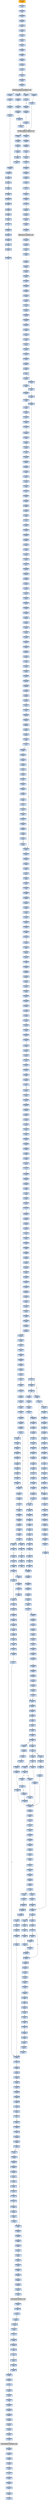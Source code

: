 strict digraph G {
	graph [bgcolor=transparent,
		name=G
	];
	node [color=lightsteelblue,
		fillcolor=lightsteelblue,
		shape=rectangle,
		style=filled
	];
	"0x0044d804"	[label="0x0044d804
addl"];
	"0x0044d806"	[label="0x0044d806
popl"];
	"0x0044d804" -> "0x0044d806"	[color="#000000"];
	"0x0044df1c"	[label="0x0044df1c
movl"];
	"0x0044df22"	[label="0x0044df22
leal"];
	"0x0044df1c" -> "0x0044df22"	[color="#000000"];
	"0x0044d2b1"	[label="0x0044d2b1
addl"];
	"0x0044d2b3"	[label="0x0044d2b3
addl"];
	"0x0044d2b1" -> "0x0044d2b3"	[color="#000000"];
	"0x0044dab9"	[label="0x0044dab9
leal"];
	"0x0044dabc"	[label="0x0044dabc
pushl"];
	"0x0044dab9" -> "0x0044dabc"	[color="#000000"];
	"0x0044da5a"	[label="0x0044da5a
movl"];
	"0x0044da5d"	[label="0x0044da5d
addl"];
	"0x0044da5a" -> "0x0044da5d"	[color="#000000"];
	"0x0044db98"	[label="0x0044db98
movb"];
	"0x0044db9c"	[label="0x0044db9c
incl"];
	"0x0044db98" -> "0x0044db9c"	[color="#000000"];
	"0x0044d9b0"	[label="0x0044d9b0
pushl"];
	"0x0044d9b1"	[label="0x0044d9b1
pushl"];
	"0x0044d9b0" -> "0x0044d9b1"	[color="#000000"];
	"0x0044df25"	[label="0x0044df25
movl"];
	"0x0044df2b"	[label="0x0044df2b
movl"];
	"0x0044df25" -> "0x0044df2b"	[color="#000000"];
	"0x0044da8b"	[label="0x0044da8b
xorl"];
	"0x0044da8d"	[label="0x0044da8d
leal"];
	"0x0044da8b" -> "0x0044da8d"	[color="#000000"];
	"0x0044d0eb"	[label="0x0044d0eb
addl"];
	"0x0044d0f1"	[label="0x0044d0f1
pushl"];
	"0x0044d0eb" -> "0x0044d0f1"	[color="#000000"];
	"0x0044de2e"	[label="0x0044de2e
leal"];
	"0x0044de31"	[label="0x0044de31
cmpl"];
	"0x0044de2e" -> "0x0044de31"	[color="#000000"];
	"0x0044ded1"	[label="0x0044ded1
jae"];
	"0x0044ded3"	[label="0x0044ded3
movl"];
	"0x0044ded1" -> "0x0044ded3"	[color="#000000",
		label=F];
	"0x0044dbaf"	[label="0x0044dbaf
call"];
	"0x0044d834"	[label="0x0044d834
subl"];
	"0x0044dbaf" -> "0x0044d834"	[color="#000000"];
	"0x0044da82"	[label="0x0044da82
popl"];
	"0x0044da83"	[label="0x0044da83
ret"];
	"0x0044da82" -> "0x0044da83"	[color="#000000"];
	"0x0044da6a"	[label="0x0044da6a
subl"];
	"0x0044da6c"	[label="0x0044da6c
subl"];
	"0x0044da6a" -> "0x0044da6c"	[color="#000000"];
	"0x0044dd34"	[label="0x0044dd34
movl"];
	"0x0044dd36"	[label="0x0044dd36
movb"];
	"0x0044dd34" -> "0x0044dd36"	[color="#000000"];
	"0x0044db72"	[label="0x0044db72
pushl"];
	"0x0044db74"	[label="0x0044db74
movl"];
	"0x0044db72" -> "0x0044db74"	[color="#000000"];
	"0x0044d7b1"	[label="0x0044d7b1
jb"];
	"0x0044d7e8"	[label="0x0044d7e8
movl"];
	"0x0044d7b1" -> "0x0044d7e8"	[color="#000000",
		label=T];
	"0x0044d7b3"	[label="0x0044d7b3
pushl"];
	"0x0044d7b1" -> "0x0044d7b3"	[color="#000000",
		label=F];
	"0x0044d08d"	[label="0x0044d08d
movl"];
	"0x0044d093"	[label="0x0044d093
orl"];
	"0x0044d08d" -> "0x0044d093"	[color="#000000"];
	"0x0044d7c2"	[label="0x0044d7c2
movl"];
	"0x0044d7c4"	[label="0x0044d7c4
movl"];
	"0x0044d7c2" -> "0x0044d7c4"	[color="#000000"];
	"0x0044de6a"	[label="0x0044de6a
movl"];
	"0x0044de6d"	[label="0x0044de6d
movl"];
	"0x0044de6a" -> "0x0044de6d"	[color="#000000"];
	"0x0044d7c7"	[label="0x0044d7c7
movl"];
	"0x0044d7cb"	[label="0x0044d7cb
shll"];
	"0x0044d7c7" -> "0x0044d7cb"	[color="#000000"];
	"0x0044d8f4"	[label="0x0044d8f4
movb"];
	"0x0044d8f6"	[label="0x0044d8f6
movl"];
	"0x0044d8f4" -> "0x0044d8f6"	[color="#000000"];
	"0x0044db3d"	[label="0x0044db3d
movl"];
	"0x0044db43"	[label="0x0044db43
movl"];
	"0x0044db3d" -> "0x0044db43"	[color="#000000"];
	"0x0044d931"	[label="0x0044d931
movl"];
	"0x0044d935"	[label="0x0044d935
movl"];
	"0x0044d931" -> "0x0044d935"	[color="#000000"];
	"0x0044da44"	[label="0x0044da44
cmpl"];
	"0x0044da47"	[label="0x0044da47
jae"];
	"0x0044da44" -> "0x0044da47"	[color="#000000"];
	"0x0044d7a5"	[label="0x0044d7a5
movl"];
	"0x0044d7a7"	[label="0x0044d7a7
pushl"];
	"0x0044d7a5" -> "0x0044d7a7"	[color="#000000"];
	"0x0044d91a"	[label="0x0044d91a
movl"];
	"0x0044d91e"	[label="0x0044d91e
movl"];
	"0x0044d91a" -> "0x0044d91e"	[color="#000000"];
	"0x0044dd3b"	[label="0x0044dd3b
incl"];
	"0x0044dd3c"	[label="0x0044dd3c
movl"];
	"0x0044dd3b" -> "0x0044dd3c"	[color="#000000"];
	"0x0044d1b0"	[label="0x0044d1b0
je"];
	"0x0044d1ba"	[label="0x0044d1ba
movl"];
	"0x0044d1b0" -> "0x0044d1ba"	[color="#000000",
		label=T];
	"0x0044d943"	[label="0x0044d943
cmpl"];
	"0x0044d949"	[label="0x0044d949
je"];
	"0x0044d943" -> "0x0044d949"	[color="#000000"];
	"0x0044d960"	[label="0x0044d960
xorl"];
	"0x0044d962"	[label="0x0044d962
testl"];
	"0x0044d960" -> "0x0044d962"	[color="#000000"];
	"0x0044d9d3"	[label="0x0044d9d3
andl"];
	"0x0044d9d9"	[label="0x0044d9d9
orl"];
	"0x0044d9d3" -> "0x0044d9d9"	[color="#000000"];
	"0x0044de9a"	[label="0x0044de9a
jmp"];
	"0x0044def7"	[label="0x0044def7
cmpl"];
	"0x0044de9a" -> "0x0044def7"	[color="#000000"];
	"0x0044da0f"	[label="0x0044da0f
movl"];
	"0x0044da11"	[label="0x0044da11
shrl"];
	"0x0044da0f" -> "0x0044da11"	[color="#000000"];
	"0x0044d7eb"	[label="0x0044d7eb
movl"];
	"0x0044d7e8" -> "0x0044d7eb"	[color="#000000"];
	"0x0044d83a"	[label="0x0044d83a
pushl"];
	"0x0044d834" -> "0x0044d83a"	[color="#000000"];
	"0x0044da1b"	[label="0x0044da1b
jmp"];
	"0x0044da58"	[label="0x0044da58
movl"];
	"0x0044da1b" -> "0x0044da58"	[color="#000000"];
	"0x0044da5f"	[label="0x0044da5f
movl"];
	"0x0044da5d" -> "0x0044da5f"	[color="#000000"];
	"0x0044d7f6"	[label="0x0044d7f6
movl"];
	"0x0044d7fb"	[label="0x0044d7fb
subl"];
	"0x0044d7f6" -> "0x0044d7fb"	[color="#000000"];
	"0x0044d6cc"	[label="0x0044d6cc
subl"];
	"0x0044d6d2"	[label="0x0044d6d2
leal"];
	"0x0044d6cc" -> "0x0044d6d2"	[color="#000000"];
	"0x0044d840"	[label="0x0044d840
movl"];
	"0x0044d845"	[label="0x0044d845
movl"];
	"0x0044d840" -> "0x0044d845"	[color="#000000"];
	"0x0044d72f"	[label="0x0044d72f
ret"];
	"0x0044d101"	[label="0x0044d101
movb"];
	"0x0044d72f" -> "0x0044d101"	[color="#000000"];
	"0x0044dee0"	[label="0x0044dee0
addl"];
	"0x0044dee2"	[label="0x0044dee2
shrl"];
	"0x0044dee0" -> "0x0044dee2"	[color="#000000"];
	"0x0044d8d5"	[label="0x0044d8d5
movl"];
	"0x0044d8d8"	[label="0x0044d8d8
movl"];
	"0x0044d8d5" -> "0x0044d8d8"	[color="#000000"];
	"0x0044d8e0"	[label="0x0044d8e0
movl"];
	"0x0044d8e6"	[label="0x0044d8e6
shrl"];
	"0x0044d8e0" -> "0x0044d8e6"	[color="#000000"];
	"0x0044de20"	[label="0x0044de20
testb"];
	"0x0044de22"	[label="0x0044de22
movl"];
	"0x0044de20" -> "0x0044de22"	[color="#000000"];
	"0x0044d813"	[label="0x0044d813
movl"];
	"0x0044d817"	[label="0x0044d817
movl"];
	"0x0044d813" -> "0x0044d817"	[color="#000000"];
	"0x0044df37"	[label="0x0044df37
movl"];
	"0x0044df39"	[label="0x0044df39
movl"];
	"0x0044df37" -> "0x0044df39"	[color="#000000"];
	"0x0044d9db"	[label="0x0044d9db
movl"];
	"0x0044d9de"	[label="0x0044d9de
addl"];
	"0x0044d9db" -> "0x0044d9de"	[color="#000000"];
	"0x0044da3b"	[label="0x0044da3b
jae"];
	"0x0044da3b" -> "0x0044da44"	[color="#000000",
		label=T];
	"0x0044da3d"	[label="0x0044da3d
movl"];
	"0x0044da3b" -> "0x0044da3d"	[color="#000000",
		label=F];
	"0x0044d39d"	[label="0x0044d39d
pushl"];
	"0x0044d39e"	[label="0x0044d39e
call"];
	"0x0044d39d" -> "0x0044d39e"	[color="#000000"];
	"0x0044deb5"	[label="0x0044deb5
movl"];
	"0x0044deb8"	[label="0x0044deb8
movl"];
	"0x0044deb5" -> "0x0044deb8"	[color="#000000"];
	"0x0044d9a1"	[label="0x0044d9a1
popl"];
	"0x0044d9a2"	[label="0x0044d9a2
popl"];
	"0x0044d9a1" -> "0x0044d9a2"	[color="#000000"];
	"0x0044d802"	[label="0x0044d802
shrl"];
	"0x0044d802" -> "0x0044d804"	[color="#000000"];
	"0x0044d048"	[label="0x0044d048
movl"];
	"0x0044d04a"	[label="0x0044d04a
leal"];
	"0x0044d048" -> "0x0044d04a"	[color="#000000"];
	"0x0044d7ce"	[label="0x0044d7ce
andl"];
	"0x0044d7d4"	[label="0x0044d7d4
orl"];
	"0x0044d7ce" -> "0x0044d7d4"	[color="#000000"];
	"0x0044d7e5"	[label="0x0044d7e5
jae"];
	"0x0044d7e7"	[label="0x0044d7e7
popl"];
	"0x0044d7e5" -> "0x0044d7e7"	[color="#000000",
		label=F];
	"0x0044d7f4"	[label="0x0044d7f4
shrl"];
	"0x0044d7f4" -> "0x0044d7f6"	[color="#000000"];
	"0x0043ae31"	[label="0x0043ae31
call"];
	GETPROCADDRESS_KERNEL32_DLL	[color=lightgrey,
		fillcolor=lightgrey,
		label="GETPROCADDRESS_KERNEL32_DLL
GETPROCADDRESS-KERNEL32-DLL"];
	"0x0043ae31" -> GETPROCADDRESS_KERNEL32_DLL	[color="#000000"];
	"0x0044d7fd"	[label="0x0044d7fd
andl"];
	"0x0044d7fd" -> "0x0044d802"	[color="#000000"];
	"0x0044d0bc"	[label="0x0044d0bc
pushl"];
	"0x0044d0be"	[label="0x0044d0be
call"];
	"0x0044d0bc" -> "0x0044d0be"	[color="#000000"];
	"0x0044deec"	[label="0x0044deec
subl"];
	"0x0044deee"	[label="0x0044deee
andl"];
	"0x0044deec" -> "0x0044deee"	[color="#000000"];
	"0x0044d831"	[label="0x0044d831
ret"];
	"0x0044daf1"	[label="0x0044daf1
movl"];
	"0x0044d831" -> "0x0044daf1"	[color="#000000"];
	"0x0044de5a"	[label="0x0044de5a
movl"];
	"0x0044de5c"	[label="0x0044de5c
cmpl"];
	"0x0044de5a" -> "0x0044de5c"	[color="#000000"];
	"0x0044d9e1"	[label="0x0044d9e1
movl"];
	"0x0044d9e4"	[label="0x0044d9e4
movl"];
	"0x0044d9e1" -> "0x0044d9e4"	[color="#000000"];
	"0x0044d8fe"	[label="0x0044d8fe
movl"];
	"0x0044d900"	[label="0x0044d900
movl"];
	"0x0044d8fe" -> "0x0044d900"	[color="#000000"];
	"0x0044d181"	[label="0x0044d181
pushl"];
	"0x0044d183"	[label="0x0044d183
pushl"];
	"0x0044d181" -> "0x0044d183"	[color="#000000"];
	"0x0044df6c"	[label="0x0044df6c
testb"];
	"0x0044df6e"	[label="0x0044df6e
je"];
	"0x0044df6c" -> "0x0044df6e"	[color="#000000"];
	"0x0044d1c0"	[label="0x0044d1c0
movl"];
	"0x0044d1ba" -> "0x0044d1c0"	[color="#000000"];
	"0x0044db6a"	[label="0x0044db6a
movl"];
	"0x0044db6c"	[label="0x0044db6c
pushl"];
	"0x0044db6a" -> "0x0044db6c"	[color="#000000"];
	"0x0044defc"	[label="0x0044defc
movl"];
	"0x0044df03"	[label="0x0044df03
testl"];
	"0x0044defc" -> "0x0044df03"	[color="#000000"];
	"0x0044d00e"	[label="0x0044d00e
call"];
	"0x0044d014"	[label="0x0044d014
popl"];
	"0x0044d00e" -> "0x0044d014"	[color="#000000"];
	"0x0044dce3"	[label="0x0044dce3
repz"];
	"0x0044dce5"	[label="0x0044dce5
popl"];
	"0x0044dce3" -> "0x0044dce5"	[color="#000000"];
	"0x0044d986"	[label="0x0044d986
xorl"];
	"0x0044d988"	[label="0x0044d988
movb"];
	"0x0044d986" -> "0x0044d988"	[color="#000000"];
	"0x0044df07"	[label="0x0044df07
movl"];
	"0x0044df0d"	[label="0x0044df0d
movl"];
	"0x0044df07" -> "0x0044df0d"	[color="#000000"];
	"0x0044da6e"	[label="0x0044da6e
popl"];
	"0x0044da6c" -> "0x0044da6e"	[color="#000000"];
	"0x0044d7ee"	[label="0x0044d7ee
movl"];
	"0x0044d7f2"	[label="0x0044d7f2
subl"];
	"0x0044d7ee" -> "0x0044d7f2"	[color="#000000"];
	"0x0044df57"	[label="0x0044df57
movl"];
	"0x0044df5b"	[label="0x0044df5b
addl"];
	"0x0044df57" -> "0x0044df5b"	[color="#000000"];
	"0x0044df49"	[label="0x0044df49
subl"];
	"0x0044df4b"	[label="0x0044df4b
incl"];
	"0x0044df49" -> "0x0044df4b"	[color="#000000"];
	"0x0044d718"	[label="0x0044d718
testb"];
	"0x0044d71a"	[label="0x0044d71a
jne"];
	"0x0044d718" -> "0x0044d71a"	[color="#000000"];
	"0x0044da4e"	[label="0x0044da4e
jmp"];
	"0x0044da4e" -> "0x0044da58"	[color="#000000"];
	"0x0044defa"	[label="0x0044defa
jae"];
	"0x0044defa" -> "0x0044defc"	[color="#000000",
		label=F];
	"0x0044df16"	[label="0x0044df16
movl"];
	"0x0044defa" -> "0x0044df16"	[color="#000000",
		label=T];
	"0x0044db9d"	[label="0x0044db9d
cmpl"];
	"0x0044db9c" -> "0x0044db9d"	[color="#000000"];
	"0x0044df05"	[label="0x0044df05
je"];
	"0x0044df03" -> "0x0044df05"	[color="#000000"];
	"0x0044d0fc"	[label="0x0044d0fc
call"];
	"0x0044d6c8"	[label="0x0044d6c8
movl"];
	"0x0044d0fc" -> "0x0044d6c8"	[color="#000000"];
	"0x0044d92a"	[label="0x0044d92a
decl"];
	"0x0044d92b"	[label="0x0044d92b
addl"];
	"0x0044d92a" -> "0x0044d92b"	[color="#000000"];
	"0x0044d90a"	[label="0x0044d90a
shrl"];
	"0x0044d90d"	[label="0x0044d90d
repz"];
	"0x0044d90a" -> "0x0044d90d"	[color="#000000"];
	"0x0044d6d6"	[label="0x0044d6d6
pushl"];
	"0x0044d6d7"	[label="0x0044d6d7
call"];
	"0x0044d6d6" -> "0x0044d6d7"	[color="#000000"];
	"0x0044da86"	[label="0x0044da86
pushl"];
	"0x0044da87"	[label="0x0044da87
movl"];
	"0x0044da86" -> "0x0044da87"	[color="#000000"];
	"0x0044df89"	[label="0x0044df89
ret"];
	"0x0044df89" -> "0x0044d718"	[color="#000000"];
	"0x0044d939"	[label="0x0044d939
movl"];
	"0x0044d93d"	[label="0x0044d93d
jge"];
	"0x0044d939" -> "0x0044d93d"	[color="#000000"];
	"0x0044df51"	[label="0x0044df51
movl"];
	"0x0044df53"	[label="0x0044df53
cmpl"];
	"0x0044df51" -> "0x0044df53"	[color="#000000"];
	"0x0044de36"	[label="0x0044de36
movl"];
	"0x0044de39"	[label="0x0044de39
movl"];
	"0x0044de36" -> "0x0044de39"	[color="#000000"];
	"0x0044df61"	[label="0x0044df61
movl"];
	"0x0044df63"	[label="0x0044df63
jmp"];
	"0x0044df61" -> "0x0044df63"	[color="#000000"];
	"0x0044db24"	[label="0x0044db24
movl"];
	"0x0044db2a"	[label="0x0044db2a
movl"];
	"0x0044db24" -> "0x0044db2a"	[color="#000000"];
	"0x0044de80"	[label="0x0044de80
subl"];
	"0x0044de82"	[label="0x0044de82
andl"];
	"0x0044de80" -> "0x0044de82"	[color="#000000"];
	"0x0044da00"	[label="0x0044da00
andl"];
	"0x0044da05"	[label="0x0044da05
cmpl"];
	"0x0044da00" -> "0x0044da05"	[color="#000000"];
	"0x0044d92e"	[label="0x0044d92e
cmpl"];
	"0x0044d92b" -> "0x0044d92e"	[color="#000000"];
	"0x0044d056"	[label="0x0044d056
movb"];
	"0x0044d058"	[label="0x0044d058
scasb"];
	"0x0044d056" -> "0x0044d058"	[color="#000000"];
	"0x0044de90"	[label="0x0044de90
call"];
	"0x0044de90" -> "0x0044d9b0"	[color="#000000"];
	"0x0044df4c"	[label="0x0044df4c
movb"];
	"0x0044df4b" -> "0x0044df4c"	[color="#000000"];
	"0x0044dceb"	[label="0x0044dceb
addl"];
	"0x0044dcf1"	[label="0x0044dcf1
ret"];
	"0x0044dceb" -> "0x0044dcf1"	[color="#000000"];
	"0x0044dcb2"	[label="0x0044dcb2
movb"];
	"0x0044dcb9"	[label="0x0044dcb9
xorl"];
	"0x0044dcb2" -> "0x0044dcb9"	[color="#000000"];
	"0x0044df86"	[label="0x0044df86
addl"];
	"0x0044df86" -> "0x0044df89"	[color="#000000"];
	"0x0044db0f"	[label="0x0044db0f
leal"];
	"0x0044db12"	[label="0x0044db12
movl"];
	"0x0044db0f" -> "0x0044db12"	[color="#000000"];
	"0x0044da95"	[label="0x0044da95
pushl"];
	"0x0044da96"	[label="0x0044da96
call"];
	"0x0044da95" -> "0x0044da96"	[color="#000000"];
	"0x0044d271"	[label="0x0044d271
movl"];
	"0x0044d274"	[label="0x0044d274
testl"];
	"0x0044d271" -> "0x0044d274"	[color="#000000"];
	"0x0044d0aa"	[label="0x0044d0aa
je"];
	"0x0044d0b0"	[label="0x0044d0b0
pushl"];
	"0x0044d0aa" -> "0x0044d0b0"	[color="#000000",
		label=F];
	"0x0041d95a"	[label="0x0041d95a
je"];
	"0x0041d95c"	[label="0x0041d95c
pushl"];
	"0x0041d95a" -> "0x0041d95c"	[color="#000000",
		label=F];
	"0x0044d9a7"	[label="0x0044d9a7
addl"];
	"0x0044d9ad"	[label="0x0044d9ad
ret"];
	"0x0044d9a7" -> "0x0044d9ad"	[color="#000000"];
	"0x0044d292"	[label="0x0044d292
movl"];
	"0x0044d298"	[label="0x0044d298
movl"];
	"0x0044d292" -> "0x0044d298"	[color="#000000"];
	"0x0044d6f0"	[label="0x0044d6f0
call"];
	"0x0044db02"	[label="0x0044db02
movl"];
	"0x0044d6f0" -> "0x0044db02"	[color="#000000"];
	"0x0044d81d"	[label="0x0044d81d
movl"];
	"0x0044d817" -> "0x0044d81d"	[color="#000000"];
	"0x0044d8eb"	[label="0x0044d8eb
andl"];
	"0x0044d8f0"	[label="0x0044d8f0
subl"];
	"0x0044d8eb" -> "0x0044d8f0"	[color="#000000"];
	"0x0044d04e"	[label="0x0044d04e
pushl"];
	"0x0044d04f"	[label="0x0044d04f
call"];
	"0x0044d04e" -> "0x0044d04f"	[color="#000000"];
	"0x0044d9ee"	[label="0x0044d9ee
movl"];
	"0x0044d9f1"	[label="0x0044d9f1
movl"];
	"0x0044d9ee" -> "0x0044d9f1"	[color="#000000"];
	"0x0044d9a4"	[label="0x0044d9a4
movb"];
	"0x0044d9a6"	[label="0x0044d9a6
popl"];
	"0x0044d9a4" -> "0x0044d9a6"	[color="#000000"];
	"0x0044d7ae"	[label="0x0044d7ae
cmpl"];
	"0x0044d7ae" -> "0x0044d7b1"	[color="#000000"];
	"0x0044d7bb"	[label="0x0044d7bb
movb"];
	"0x0044d7bd"	[label="0x0044d7bd
incl"];
	"0x0044d7bb" -> "0x0044d7bd"	[color="#000000"];
	"0x0044d8dc"	[label="0x0044d8dc
movl"];
	"0x0044d8d8" -> "0x0044d8dc"	[color="#000000"];
	"0x0044db49"	[label="0x0044db49
movl"];
	"0x0044db4f"	[label="0x0044db4f
movl"];
	"0x0044db49" -> "0x0044db4f"	[color="#000000"];
	"0x0044daab"	[label="0x0044daab
shll"];
	"0x0044daad"	[label="0x0044daad
addl"];
	"0x0044daab" -> "0x0044daad"	[color="#000000"];
	"0x0044dce6"	[label="0x0044dce6
popl"];
	"0x0044dce7"	[label="0x0044dce7
popl"];
	"0x0044dce6" -> "0x0044dce7"	[color="#000000"];
	"0x0044db43" -> "0x0044db49"	[color="#000000"];
	"0x0044d394"	[label="0x0044d394
pushl"];
	"0x0044d395"	[label="0x0044d395
pushl"];
	"0x0044d394" -> "0x0044d395"	[color="#000000"];
	"0x0044da6f"	[label="0x0044da6f
shrl"];
	"0x0044da71"	[label="0x0044da71
movl"];
	"0x0044da6f" -> "0x0044da71"	[color="#000000"];
	"0x0044dbc7"	[label="0x0044dbc7
call"];
	"0x0044dbc7" -> "0x0044d9b0"	[color="#000000"];
	"0x0044dcea"	[label="0x0044dcea
popl"];
	"0x0044dcea" -> "0x0044dceb"	[color="#000000"];
	"0x0044d8b7"	[label="0x0044d8b7
ja"];
	"0x0044d8bd"	[label="0x0044d8bd
movl"];
	"0x0044d8b7" -> "0x0044d8bd"	[color="#000000",
		label=F];
	"0x0044de50"	[label="0x0044de50
andl"];
	"0x0044de55"	[label="0x0044de55
addl"];
	"0x0044de50" -> "0x0044de55"	[color="#000000"];
	"0x0044dba8"	[label="0x0044dba8
leal"];
	"0x0044dbac"	[label="0x0044dbac
pushl"];
	"0x0044dba8" -> "0x0044dbac"	[color="#000000"];
	"0x0044d375"	[label="0x0044d375
movl"];
	"0x0044d378"	[label="0x0044d378
movl"];
	"0x0044d375" -> "0x0044d378"	[color="#000000"];
	"0x0044de41"	[label="0x0044de41
incl"];
	"0x0044de42"	[label="0x0044de42
movb"];
	"0x0044de41" -> "0x0044de42"	[color="#000000"];
	"0x0044d289"	[label="0x0044d289
jne"];
	"0x0044d289" -> "0x0044d292"	[color="#000000",
		label=T];
	"0x0044d996"	[label="0x0044d996
movl"];
	"0x0044d99c"	[label="0x0044d99c
incl"];
	"0x0044d996" -> "0x0044d99c"	[color="#000000"];
	"0x0044d83f"	[label="0x0044d83f
pushl"];
	"0x0044d83f" -> "0x0044d840"	[color="#000000"];
	"0x0044d0a7"	[label="0x0044d0a7
cmpl"];
	"0x0044d0a7" -> "0x0044d0aa"	[color="#000000"];
	"0x0044de4c"	[label="0x0044de4c
movl"];
	"0x0044de4c" -> "0x0044de50"	[color="#000000"];
	"0x0044dcf1" -> "0x0044df6c"	[color="#000000"];
	"0x0044da38"	[label="0x0044da38
cmpl"];
	"0x0044da38" -> "0x0044da3b"	[color="#000000"];
	"0x0044d872"	[label="0x0044d872
incl"];
	"0x0044d873"	[label="0x0044d873
cmpl"];
	"0x0044d872" -> "0x0044d873"	[color="#000000"];
	"0x0044dec4"	[label="0x0044dec4
orl"];
	"0x0044dec6"	[label="0x0044dec6
movl"];
	"0x0044dec4" -> "0x0044dec6"	[color="#000000"];
	"0x0044d96d"	[label="0x0044d96d
movb"];
	"0x0044d970"	[label="0x0044d970
testb"];
	"0x0044d96d" -> "0x0044d970"	[color="#000000"];
	"0x0044df45"	[label="0x0044df45
jae"];
	"0x0044df47"	[label="0x0044df47
movl"];
	"0x0044df45" -> "0x0044df47"	[color="#000000",
		label=F];
	"0x0044de49"	[label="0x0044de49
movl"];
	"0x0044de49" -> "0x0044de4c"	[color="#000000"];
	"0x0044d6d2" -> "0x0044d6d6"	[color="#000000"];
	"0x0044da14"	[label="0x0044da14
xorl"];
	"0x0044da16"	[label="0x0044da16
movb"];
	"0x0044da14" -> "0x0044da16"	[color="#000000"];
	"0x0044dec8"	[label="0x0044dec8
cmpl"];
	"0x0044decb"	[label="0x0044decb
movl"];
	"0x0044dec8" -> "0x0044decb"	[color="#000000"];
	"0x0044d0e2"	[label="0x0044d0e2
movl"];
	"0x0044d0e8"	[label="0x0044d0e8
pushl"];
	"0x0044d0e2" -> "0x0044d0e8"	[color="#000000"];
	"0x0044de29"	[label="0x0044de29
jb"];
	"0x0044de9c"	[label="0x0044de9c
cmpl"];
	"0x0044de29" -> "0x0044de9c"	[color="#000000",
		label=T];
	"0x0044de2b"	[label="0x0044de2b
movl"];
	"0x0044de29" -> "0x0044de2b"	[color="#000000",
		label=F];
	"0x0044d059"	[label="0x0044d059
jne"];
	"0x0044d058" -> "0x0044d059"	[color="#000000"];
	"0x0044da2a"	[label="0x0044da2a
jmp"];
	"0x0044da2a" -> "0x0044da58"	[color="#000000"];
	"0x0044d9b2"	[label="0x0044d9b2
pushl"];
	"0x0044d9b3"	[label="0x0044d9b3
movl"];
	"0x0044d9b2" -> "0x0044d9b3"	[color="#000000"];
	"0x0044ded9"	[label="0x0044ded9
movl"];
	"0x0044dede"	[label="0x0044dede
subl"];
	"0x0044ded9" -> "0x0044dede"	[color="#000000"];
	"0x0041d961"	[label="0x0041d961
pushl"];
	"0x0041d95c" -> "0x0041d961"	[color="#000000"];
	"0x0044d001"	[color=lightgrey,
		fillcolor=orange,
		label="0x0044d001
pusha"];
	"0x0044d002"	[label="0x0044d002
call"];
	"0x0044d001" -> "0x0044d002"	[color="#000000"];
	"0x0044d80a"	[label="0x0044d80a
popl"];
	"0x0044d80b"	[label="0x0044d80b
popl"];
	"0x0044d80a" -> "0x0044d80b"	[color="#000000"];
	"0x0044dec6" -> "0x0044dec8"	[color="#000000"];
	"0x0044d88c"	[label="0x0044d88c
xorl"];
	"0x0044d88e"	[label="0x0044d88e
movl"];
	"0x0044d88c" -> "0x0044d88e"	[color="#000000"];
	"0x0044dbb4"	[label="0x0044dbb4
testb"];
	"0x0044dbb6"	[label="0x0044dbb6
jne"];
	"0x0044dbb4" -> "0x0044dbb6"	[color="#000000"];
	"0x0044db76"	[label="0x0044db76
call"];
	"0x0044d7a4"	[label="0x0044d7a4
pushl"];
	"0x0044db76" -> "0x0044d7a4"	[color="#000000"];
	"0x0044d7ad"	[label="0x0044d7ad
pushl"];
	"0x0044d7ad" -> "0x0044d7ae"	[color="#000000"];
	"0x0044db6d"	[label="0x0044db6d
pushl"];
	"0x0044db6e"	[label="0x0044db6e
leal"];
	"0x0044db6d" -> "0x0044db6e"	[color="#000000"];
	"0x0044d38f"	[label="0x0044d38f
movl"];
	"0x0044d392"	[label="0x0044d392
addl"];
	"0x0044d38f" -> "0x0044d392"	[color="#000000"];
	"0x0044db71"	[label="0x0044db71
pushl"];
	"0x0044db6e" -> "0x0044db71"	[color="#000000"];
	"0x0044d05b"	[label="0x0044d05b
cmpb"];
	"0x0044d05d"	[label="0x0044d05d
jne"];
	"0x0044d05b" -> "0x0044d05d"	[color="#000000"];
	"0x0044d729"	[label="0x0044d729
addl"];
	"0x0044d729" -> "0x0044d72f"	[color="#000000"];
	"0x0044de58"	[label="0x0044de58
orl"];
	"0x0044de55" -> "0x0044de58"	[color="#000000"];
	"0x0044d875"	[label="0x0044d875
movl"];
	"0x0044d873" -> "0x0044d875"	[color="#000000"];
	"0x0044d16f"	[label="0x0044d16f
sarl"];
	"0x0044d172"	[label="0x0044d172
repz"];
	"0x0044d16f" -> "0x0044d172"	[color="#000000"];
	"0x0044d726"	[label="0x0044d726
movl"];
	"0x0044d726" -> "0x0044d729"	[color="#000000"];
	"0x0044d826"	[label="0x0044d826
movl"];
	"0x0044d82c"	[label="0x0044d82c
addl"];
	"0x0044d826" -> "0x0044d82c"	[color="#000000"];
	"0x0041d962"	[label="0x0041d962
call"];
	"0x0041d962" -> GETPROCADDRESS_KERNEL32_DLL	[color="#000000"];
	"0x0044de3c"	[label="0x0044de3c
shll"];
	"0x0044de39" -> "0x0044de3c"	[color="#000000"];
	"0x0044da62"	[label="0x0044da62
movl"];
	"0x0044da5f" -> "0x0044da62"	[color="#000000"];
	"0x0044d00d"	[label="0x0044d00d
ret"];
	"0x0044d008"	[label="0x0044d008
jmp"];
	"0x0044d00d" -> "0x0044d008"	[color="#000000"];
	"0x0044d189"	[label="0x0044d189
call"];
	"0x0044d183" -> "0x0044d189"	[color="#000000"];
	"0x0044dcc3"	[label="0x0044dcc3
jne"];
	"0x0044dcc5"	[label="0x0044dcc5
incl"];
	"0x0044dcc3" -> "0x0044dcc5"	[color="#000000",
		label=F];
	"0x0044dccd"	[label="0x0044dccd
movb"];
	"0x0044dcc3" -> "0x0044dccd"	[color="#000000",
		label=T];
	"0x0044da11" -> "0x0044da14"	[color="#000000"];
	"0x0044dd38"	[label="0x0044dd38
movl"];
	"0x0044dd3a"	[label="0x0044dd3a
incl"];
	"0x0044dd38" -> "0x0044dd3a"	[color="#000000"];
	"0x0044d8f2"	[label="0x0044d8f2
addl"];
	"0x0044d8f2" -> "0x0044d8f4"	[color="#000000"];
	"0x0044d89e"	[label="0x0044d89e
leal"];
	"0x0044d8a1"	[label="0x0044d8a1
movl"];
	"0x0044d89e" -> "0x0044d8a1"	[color="#000000"];
	"0x0044d7eb" -> "0x0044d7ee"	[color="#000000"];
	"0x0044d117"	[label="0x0044d117
movl"];
	"0x0044d11d"	[label="0x0044d11d
xorl"];
	"0x0044d117" -> "0x0044d11d"	[color="#000000"];
	"0x0044de78"	[label="0x0044de78
movl"];
	"0x0044de7d"	[label="0x0044de7d
movl"];
	"0x0044de78" -> "0x0044de7d"	[color="#000000"];
	"0x0044d9e6"	[label="0x0044d9e6
movl"];
	"0x0044d9e9"	[label="0x0044d9e9
cmpl"];
	"0x0044d9e6" -> "0x0044d9e9"	[color="#000000"];
	"0x0044df14"	[label="0x0044df14
jmp"];
	"0x0044df0d" -> "0x0044df14"	[color="#000000"];
	"0x0044db74" -> "0x0044db76"	[color="#000000"];
	"0x0044d98b"	[label="0x0044d98b
movl"];
	"0x0044d988" -> "0x0044d98b"	[color="#000000"];
	"0x0044d6ea"	[label="0x0044d6ea
pushl"];
	"0x0044d6eb"	[label="0x0044d6eb
pushl"];
	"0x0044d6ea" -> "0x0044d6eb"	[color="#000000"];
	"0x0044deab"	[label="0x0044deab
movb"];
	"0x0044dead"	[label="0x0044dead
incl"];
	"0x0044deab" -> "0x0044dead"	[color="#000000"];
	"0x0044dafe"	[label="0x0044dafe
popl"];
	"0x0044daff"	[label="0x0044daff
ret"];
	"0x0044dafe" -> "0x0044daff"	[color="#000000"];
	"0x0044dba0"	[label="0x0044dba0
jb"];
	"0x0044dba2"	[label="0x0044dba2
leal"];
	"0x0044dba0" -> "0x0044dba2"	[color="#000000",
		label=F];
	"0x0044d84b"	[label="0x0044d84b
xorl"];
	"0x0044d84d"	[label="0x0044d84d
leal"];
	"0x0044d84b" -> "0x0044d84d"	[color="#000000"];
	"0x0044db69"	[label="0x0044db69
pushl"];
	"0x0044db69" -> "0x0044db6a"	[color="#000000"];
	"0x0044d0a1"	[label="0x0044d0a1
leal"];
	"0x0044d0a1" -> "0x0044d0a7"	[color="#000000"];
	"0x0044dea0"	[label="0x0044dea0
jb"];
	"0x0044dea2"	[label="0x0044dea2
movl"];
	"0x0044dea0" -> "0x0044dea2"	[color="#000000",
		label=F];
	"0x0044dea0" -> "0x0044ded3"	[color="#000000",
		label=T];
	"0x0044d93d" -> "0x0044d943"	[color="#000000",
		label=F];
	"0x0044d9b8"	[label="0x0044d9b8
cmpl"];
	"0x0044d9bc"	[label="0x0044d9bc
jb"];
	"0x0044d9b8" -> "0x0044d9bc"	[color="#000000"];
	"0x0044d97a"	[label="0x0044d97a
andl"];
	"0x0044d97f"	[label="0x0044d97f
movl"];
	"0x0044d97a" -> "0x0044d97f"	[color="#000000"];
	"0x0044db63"	[label="0x0044db63
subl"];
	"0x0044db63" -> "0x0044db69"	[color="#000000"];
	"0x0044d82c" -> "0x0044d831"	[color="#000000"];
	"0x0044dcf2"	[label="0x0044dcf2
call"];
	"0x0044da96" -> "0x0044dcf2"	[color="#000000"];
	"0x0044db5a"	[label="0x0044db5a
call"];
	"0x0044db5a" -> "0x0044db63"	[color="#000000"];
	"0x0044df4e"	[label="0x0044df4e
movb"];
	"0x0044df4c" -> "0x0044df4e"	[color="#000000"];
	"0x0044df83"	[label="0x0044df83
movb"];
	"0x0044df85"	[label="0x0044df85
popl"];
	"0x0044df83" -> "0x0044df85"	[color="#000000"];
	"0x0044d964"	[label="0x0044d964
jbe"];
	"0x0044d962" -> "0x0044d964"	[color="#000000"];
	"0x0044d8c9"	[label="0x0044d8c9
cmpl"];
	"0x0044d8cc"	[label="0x0044d8cc
movl"];
	"0x0044d8c9" -> "0x0044d8cc"	[color="#000000"];
	"0x0044deae"	[label="0x0044deae
movb"];
	"0x0044dead" -> "0x0044deae"	[color="#000000"];
	"0x0044df70"	[label="0x0044df70
cmpl"];
	"0x0044df6e" -> "0x0044df70"	[color="#000000",
		label=F];
	"0x0044d9f4"	[label="0x0044d9f4
movl"];
	"0x0044d9f9"	[label="0x0044d9f9
subl"];
	"0x0044d9f4" -> "0x0044d9f9"	[color="#000000"];
	"0x0044d40d"	[label="0x0044d40d
orl"];
	"0x0044d40f"	[label="0x0044d40f
movl"];
	"0x0044d40d" -> "0x0044d40f"	[color="#000000"];
	"0x0044d2be"	[label="0x0044d2be
addl"];
	"0x0044d2c0"	[label="0x0044d2c0
addl"];
	"0x0044d2be" -> "0x0044d2c0"	[color="#000000"];
	"0x0044d251"	[label="0x0044d251
je"];
	"0x0044d264"	[label="0x0044d264
movl"];
	"0x0044d251" -> "0x0044d264"	[color="#000000",
		label=T];
	"0x0044d9be"	[label="0x0044d9be
movl"];
	"0x0044d9c0"	[label="0x0044d9c0
movb"];
	"0x0044d9be" -> "0x0044d9c0"	[color="#000000"];
	"0x0044d9b1" -> "0x0044d9b2"	[color="#000000"];
	"0x0044de62"	[label="0x0044de62
movl"];
	"0x0044de65"	[label="0x0044de65
jae"];
	"0x0044de62" -> "0x0044de65"	[color="#000000"];
	"0x0044db0d"	[label="0x0044db0d
movl"];
	"0x0044db0d" -> "0x0044db0f"	[color="#000000"];
	"0x0044df47" -> "0x0044df49"	[color="#000000"];
	"0x0044d966"	[label="0x0044d966
movl"];
	"0x0044d964" -> "0x0044d966"	[color="#000000",
		label=F];
	"0x0044d095"	[label="0x0044d095
je"];
	"0x0044d093" -> "0x0044d095"	[color="#000000"];
	"0x0044d0b2"	[label="0x0044d0b2
pushl"];
	"0x0044d0b7"	[label="0x0044d0b7
pushl"];
	"0x0044d0b2" -> "0x0044d0b7"	[color="#000000"];
	"0x0044da1d"	[label="0x0044da1d
cmpl"];
	"0x0044da20"	[label="0x0044da20
jae"];
	"0x0044da1d" -> "0x0044da20"	[color="#000000"];
	"0x0044d169"	[label="0x0044d169
movl"];
	"0x0044d169" -> "0x0044d16f"	[color="#000000"];
	"0x0044de88"	[label="0x0044de88
shrl"];
	"0x0044de8a"	[label="0x0044de8a
leal"];
	"0x0044de88" -> "0x0044de8a"	[color="#000000"];
	"0x0044d8b3"	[label="0x0044d8b3
movl"];
	"0x0044d8b3" -> "0x0044d8b7"	[color="#000000"];
	"0x0044dcd4"	[label="0x0044dcd4
movl"];
	"0x0044dcda"	[label="0x0044dcda
leal"];
	"0x0044dcd4" -> "0x0044dcda"	[color="#000000"];
	"0x0044dea8"	[label="0x0044dea8
shll"];
	"0x0044dea8" -> "0x0044deab"	[color="#000000"];
	"0x0044d935" -> "0x0044d939"	[color="#000000"];
	"0x0044da7d"	[label="0x0044da7d
popl"];
	"0x0044da7e"	[label="0x0044da7e
popl"];
	"0x0044da7d" -> "0x0044da7e"	[color="#000000"];
	"0x0044de3f"	[label="0x0044de3f
movb"];
	"0x0044de3f" -> "0x0044de41"	[color="#000000"];
	"0x0044dcff"	[label="0x0044dcff
ret"];
	"0x0044de18"	[label="0x0044de18
movb"];
	"0x0044dcff" -> "0x0044de18"	[color="#000000"];
	"0x0044da9b"	[label="0x0044da9b
movb"];
	"0x0044dcff" -> "0x0044da9b"	[color="#000000"];
	"0x0044d9b5"	[label="0x0044d9b5
pushl"];
	"0x0044d9b3" -> "0x0044d9b5"	[color="#000000"];
	"0x0044d416"	[label="0x0044d416
jne"];
	"0x0044d420"	[label="0x0044d420
pushl"];
	"0x0044d416" -> "0x0044d420"	[color="#000000",
		label=T];
	"0x0044d9fd"	[label="0x0044d9fd
movl"];
	"0x0044d9fd" -> "0x0044da00"	[color="#000000"];
	"0x0044db14"	[label="0x0044db14
movl"];
	"0x0044db12" -> "0x0044db14"	[color="#000000"];
	"0x0044d85c"	[label="0x0044d85c
cmpl"];
	"0x0044d85e"	[label="0x0044d85e
movl"];
	"0x0044d85c" -> "0x0044d85e"	[color="#000000"];
	"0x0044d851"	[label="0x0044d851
xorl"];
	"0x0044d84d" -> "0x0044d851"	[color="#000000"];
	"0x0044de34"	[label="0x0044de34
jb"];
	"0x0044de34" -> "0x0044de36"	[color="#000000",
		label=F];
	"0x0044de67"	[label="0x0044de67
movl"];
	"0x0044de34" -> "0x0044de67"	[color="#000000",
		label=T];
	"0x0044dd3e"	[label="0x0044dd3e
movl"];
	"0x0044dd42"	[label="0x0044dd42
jmp"];
	"0x0044dd3e" -> "0x0044dd42"	[color="#000000"];
	"0x0044df4e" -> "0x0044df51"	[color="#000000"];
	"0x0044d8d3"	[label="0x0044d8d3
jl"];
	"0x0044d8d3" -> "0x0044d8d5"	[color="#000000",
		label=F];
	"0x0044d922"	[label="0x0044d922
movl"];
	"0x0044d8d3" -> "0x0044d922"	[color="#000000",
		label=T];
	"0x0044deb2"	[label="0x0044deb2
movl"];
	"0x0044deb2" -> "0x0044deb5"	[color="#000000"];
	"0x0044dee9"	[label="0x0044dee9
movl"];
	"0x0044dee9" -> "0x0044deec"	[color="#000000"];
	"0x0044d9ad" -> "0x0044dbb4"	[color="#000000"];
	"0x0044dca3"	[label="0x0044dca3
testb"];
	"0x0044d9ad" -> "0x0044dca3"	[color="#000000"];
	"0x0044d151"	[label="0x0044d151
popl"];
	"0x0044d152"	[label="0x0044d152
popl"];
	"0x0044d151" -> "0x0044d152"	[color="#000000"];
	"0x0044d405"	[label="0x0044d405
pushl"];
	"0x0044d406"	[label="0x0044d406
addl"];
	"0x0044d405" -> "0x0044d406"	[color="#000000"];
	"0x0044dca5"	[label="0x0044dca5
jne"];
	"0x0044dca5" -> "0x0044dcb2"	[color="#000000",
		label=T];
	"0x0044d062"	[label="0x0044d062
jmp"];
	"0x0044d062" -> "0x0044d08d"	[color="#000000"];
	"0x0044d7e0"	[label="0x0044d7e0
movl"];
	"0x0044d7e3"	[label="0x0044d7e3
cmpl"];
	"0x0044d7e0" -> "0x0044d7e3"	[color="#000000"];
	"0x0044d04d"	[label="0x0044d04d
pushl"];
	"0x0044d04d" -> "0x0044d04e"	[color="#000000"];
	"0x0044df43"	[label="0x0044df43
movl"];
	"0x0044df43" -> "0x0044df45"	[color="#000000"];
	"0x0044daf7"	[label="0x0044daf7
popl"];
	"0x0044daf1" -> "0x0044daf7"	[color="#000000"];
	"0x0044da89"	[label="0x0044da89
xorl"];
	"0x0044da89" -> "0x0044da8b"	[color="#000000"];
	"0x0044d111"	[label="0x0044d111
pushl"];
	"0x0044d112"	[label="0x0044d112
movl"];
	"0x0044d111" -> "0x0044d112"	[color="#000000"];
	"0x0044d2ee"	[label="0x0044d2ee
testl"];
	"0x0044d2f0"	[label="0x0044d2f0
popl"];
	"0x0044d2ee" -> "0x0044d2f0"	[color="#000000"];
	"0x0044ded6"	[label="0x0044ded6
movl"];
	"0x0044ded6" -> "0x0044ded9"	[color="#000000"];
	"0x0041d958"	[label="0x0041d958
testl"];
	"0x0041d958" -> "0x0041d95a"	[color="#000000"];
	"0x0044d855"	[label="0x0044d855
movl"];
	"0x0044d855" -> "0x0044d85c"	[color="#000000"];
	"0x0044dea5"	[label="0x0044dea5
movl"];
	"0x0044dea5" -> "0x0044dea8"	[color="#000000"];
	"0x0044df7e"	[label="0x0044df7e
movl"];
	"0x0044df80"	[label="0x0044df80
popl"];
	"0x0044df7e" -> "0x0044df80"	[color="#000000"];
	"0x0044d17c"	[label="0x0044d17c
pushl"];
	"0x0044d17c" -> "0x0044d181"	[color="#000000"];
	"0x0044d6dc"	[label="0x0044d6dc
movl"];
	"0x0044daff" -> "0x0044d6dc"	[color="#000000"];
	"0x0044da2c"	[label="0x0044da2c
cmpl"];
	"0x0044da2f"	[label="0x0044da2f
jae"];
	"0x0044da2c" -> "0x0044da2f"	[color="#000000"];
	"0x0044dac2"	[label="0x0044dac2
call"];
	"0x0044d80f"	[label="0x0044d80f
movl"];
	"0x0044dac2" -> "0x0044d80f"	[color="#000000"];
	"0x0044d7e7" -> "0x0044d7e8"	[color="#000000"];
	"0x0044d83b"	[label="0x0044d83b
pushl"];
	"0x0044d83c"	[label="0x0044d83c
pushl"];
	"0x0044d83b" -> "0x0044d83c"	[color="#000000"];
	"0x0044d7a8"	[label="0x0044d7a8
movl"];
	"0x0044d7a7" -> "0x0044d7a8"	[color="#000000"];
	"0x0044dcf8"	[label="0x0044dcf8
popl"];
	"0x0044dcf9"	[label="0x0044dcf9
subl"];
	"0x0044dcf8" -> "0x0044dcf9"	[color="#000000"];
	"0x0044d01c"	[label="0x0044d01c
subl"];
	"0x0044d022"	[label="0x0044d022
cmpl"];
	"0x0044d01c" -> "0x0044d022"	[color="#000000"];
	"0x0044dee4"	[label="0x0044dee4
movl"];
	"0x0044dee4" -> "0x0044dee9"	[color="#000000"];
	"0x0044d425"	[label="0x0044d425
ret"];
	"0x0044d420" -> "0x0044d425"	[color="#000000"];
	"0x0044dd2d"	[label="0x0044dd2d
cmpl"];
	"0x0044da83" -> "0x0044dd2d"	[color="#000000"];
	"0x0044de95"	[label="0x0044de95
addl"];
	"0x0044da83" -> "0x0044de95"	[color="#000000"];
	"0x0044dbc3"	[label="0x0044dbc3
xorl"];
	"0x0044dbb6" -> "0x0044dbc3"	[color="#000000",
		label=T];
	"0x0044da36"	[label="0x0044da36
jmp"];
	"0x0044da36" -> "0x0044da58"	[color="#000000"];
	"0x0044d807"	[label="0x0044d807
movl"];
	"0x0044d807" -> "0x0044d80a"	[color="#000000"];
	"0x0044d01a"	[label="0x0044d01a
addl"];
	"0x0044d01a" -> "0x0044d01c"	[color="#000000"];
	"0x0044daf8"	[label="0x0044daf8
popl"];
	"0x0044daf7" -> "0x0044daf8"	[color="#000000"];
	"0x0044d866"	[label="0x0044d866
movb"];
	"0x0044d869"	[label="0x0044d869
movl"];
	"0x0044d866" -> "0x0044d869"	[color="#000000"];
	"0x0044d6c8" -> "0x0044d6cc"	[color="#000000"];
	"0x0044d103"	[label="0x0044d103
cmpb"];
	"0x0044d101" -> "0x0044d103"	[color="#000000"];
	"0x0044d92e" -> "0x0044d931"	[color="#000000"];
	"0x0044daaf"	[label="0x0044daaf
incl"];
	"0x0044dab0"	[label="0x0044dab0
cmpl"];
	"0x0044daaf" -> "0x0044dab0"	[color="#000000"];
	"0x0044d0fa"	[label="0x0044d0fa
pushl"];
	"0x0044d0fb"	[label="0x0044d0fb
pushl"];
	"0x0044d0fa" -> "0x0044d0fb"	[color="#000000"];
	"0x0044d9f1" -> "0x0044d9f4"	[color="#000000"];
	"0x0044da07"	[label="0x0044da07
jae"];
	"0x0044da05" -> "0x0044da07"	[color="#000000"];
	"0x0044dd32"	[label="0x0044dd32
jae"];
	"0x0044dd32" -> "0x0044dd34"	[color="#000000",
		label=F];
	"0x0044d9e4" -> "0x0044d9e6"	[color="#000000"];
	"0x0044dcf9" -> "0x0044dcff"	[color="#000000"];
	"0x0044d00c"	[label="0x0044d00c
pushl"];
	"0x0044d00c" -> "0x0044d00d"	[color="#000000"];
	"0x0044d373"	[label="0x0044d373
movl"];
	"0x0044d373" -> "0x0044d375"	[color="#000000"];
	"0x0044df31"	[label="0x0044df31
movl"];
	"0x0044df31" -> "0x0044df37"	[color="#000000"];
	"0x0044da84"	[label="0x0044da84
pushl"];
	"0x0044d6d7" -> "0x0044da84"	[color="#000000"];
	"0x0044d8ad"	[label="0x0044d8ad
cmpl"];
	"0x0044d8ad" -> "0x0044d8b3"	[color="#000000"];
	"0x0044db57"	[label="0x0044db57
movl"];
	"0x0044db59"	[label="0x0044db59
stosb"];
	"0x0044db57" -> "0x0044db59"	[color="#000000"];
	"0x0044d029"	[label="0x0044d029
movl"];
	"0x0044d022" -> "0x0044d029"	[color="#000000"];
	"0x0044d99d"	[label="0x0044d99d
cmpl"];
	"0x0044d99c" -> "0x0044d99d"	[color="#000000"];
	VIRTUALPROTECT_KERNEL32_DLL	[color=lightgrey,
		fillcolor=lightgrey,
		label="VIRTUALPROTECT_KERNEL32_DLL
VIRTUALPROTECT-KERNEL32-DLL"];
	"0x0044d3ff"	[label="0x0044d3ff
popl"];
	VIRTUALPROTECT_KERNEL32_DLL -> "0x0044d3ff"	[color="#000000"];
	"0x0044da58" -> "0x0044da5a"	[color="#000000"];
	"0x0044dea2" -> "0x0044dea5"	[color="#000000"];
	"0x0044da19"	[label="0x0044da19
movl"];
	"0x0044da19" -> "0x0044da1b"	[color="#000000"];
	"0x0044d2b9"	[label="0x0044d2b9
movl"];
	"0x0044d2bb"	[label="0x0044d2bb
movl"];
	"0x0044d2b9" -> "0x0044d2bb"	[color="#000000"];
	"0x0044d8f8"	[label="0x0044d8f8
movb"];
	"0x0044d8fa"	[label="0x0044d8fa
movl"];
	"0x0044d8f8" -> "0x0044d8fa"	[color="#000000"];
	"0x0044d8c7"	[label="0x0044d8c7
addl"];
	"0x0044d8c7" -> "0x0044d8c9"	[color="#000000"];
	"0x0044de24"	[label="0x0044de24
je"];
	"0x0044de22" -> "0x0044de24"	[color="#000000"];
	"0x0044d015"	[label="0x0044d015
movl"];
	"0x0044d014" -> "0x0044d015"	[color="#000000"];
	"0x0044d05f"	[label="0x0044d05f
leal"];
	"0x0044d05f" -> "0x0044d062"	[color="#000000"];
	"0x0044dd3a" -> "0x0044dd3b"	[color="#000000"];
	"0x0044d885"	[label="0x0044d885
movl"];
	"0x0044d888"	[label="0x0044d888
movl"];
	"0x0044d885" -> "0x0044d888"	[color="#000000"];
	"0x0044df63" -> "0x0044df70"	[color="#000000"];
	"0x0044d8a9"	[label="0x0044d8a9
shll"];
	"0x0044d8ab"	[label="0x0044d8ab
addl"];
	"0x0044d8a9" -> "0x0044d8ab"	[color="#000000"];
	"0x0044d993"	[label="0x0044d993
incl"];
	"0x0044d994"	[label="0x0044d994
movl"];
	"0x0044d993" -> "0x0044d994"	[color="#000000"];
	"0x0044d00a"	[label="0x0044d00a
popl"];
	"0x0044d00b"	[label="0x0044d00b
incl"];
	"0x0044d00a" -> "0x0044d00b"	[color="#000000"];
	"0x0044d71a" -> "0x0044d726"	[color="#000000",
		label=T];
	"0x0044d398"	[label="0x0044d398
pushl"];
	"0x0044d39a"	[label="0x0044d39a
pushl"];
	"0x0044d398" -> "0x0044d39a"	[color="#000000"];
	"0x0044d9ec"	[label="0x0044d9ec
jae"];
	"0x0044d9e9" -> "0x0044d9ec"	[color="#000000"];
	"0x0044daf9"	[label="0x0044daf9
addl"];
	"0x0044daf8" -> "0x0044daf9"	[color="#000000"];
	"0x0044d966" -> "0x0044d96d"	[color="#000000"];
	"0x0044d8cf"	[label="0x0044d8cf
movl"];
	"0x0044d8cf" -> "0x0044d8d3"	[color="#000000"];
	"0x0044d0b0" -> "0x0044d0b2"	[color="#000000"];
	"0x0044dec1"	[label="0x0044dec1
addl"];
	"0x0044dec1" -> "0x0044dec4"	[color="#000000"];
	"0x0044da42"	[label="0x0044da42
jmp"];
	"0x0044da3d" -> "0x0044da42"	[color="#000000"];
	"0x0044d269"	[label="0x0044d269
movl"];
	"0x0044d264" -> "0x0044d269"	[color="#000000"];
	"0x0044df7a"	[label="0x0044df7a
movl"];
	"0x0044df7a" -> "0x0044df7e"	[color="#000000"];
	"0x0044d918"	[label="0x0044d918
repz"];
	"0x0044d918" -> "0x0044d91a"	[color="#000000"];
	"0x0044daa8"	[label="0x0044daa8
addl"];
	"0x0044daa8" -> "0x0044daab"	[color="#000000"];
	"0x0044da93"	[label="0x0044da93
movl"];
	"0x0044da8d" -> "0x0044da93"	[color="#000000"];
	"0x0044d983"	[label="0x0044d983
movl"];
	"0x0044d97f" -> "0x0044d983"	[color="#000000"];
	"0x0044d153"	[label="0x0044d153
popl"];
	"0x0044d152" -> "0x0044d153"	[color="#000000"];
	"0x0044db37"	[label="0x0044db37
movl"];
	"0x0044db37" -> "0x0044db3d"	[color="#000000"];
	"0x0044d892"	[label="0x0044d892
movl"];
	"0x0044d89a"	[label="0x0044d89a
movl"];
	"0x0044d892" -> "0x0044d89a"	[color="#000000"];
	"0x0044d95a"	[label="0x0044d95a
movl"];
	"0x0044d949" -> "0x0044d95a"	[color="#000000",
		label=T];
	"0x0044de1f"	[label="0x0044de1f
popl"];
	"0x0044de18" -> "0x0044de1f"	[color="#000000"];
	"0x0044d397"	[label="0x0044d397
pushl"];
	"0x0044d397" -> "0x0044d398"	[color="#000000"];
	"0x0044db30"	[label="0x0044db30
xorl"];
	"0x0044db2a" -> "0x0044db30"	[color="#000000"];
	"0x0044daa3"	[label="0x0044daa3
movl"];
	"0x0044daa3" -> "0x0044daa8"	[color="#000000"];
	"0x0044d9b6"	[label="0x0044d9b6
movl"];
	"0x0044d9b5" -> "0x0044d9b6"	[color="#000000"];
	"0x0044de8a" -> "0x0044de90"	[color="#000000"];
	"0x0044df2b" -> "0x0044df31"	[color="#000000"];
	"0x0044d9c7"	[label="0x0044d9c7
movl"];
	"0x0044d9c9"	[label="0x0044d9c9
movl"];
	"0x0044d9c7" -> "0x0044d9c9"	[color="#000000"];
	GETPROCADDRESS_KERNEL32_DLL -> "0x0044d2ee"	[color="#000000"];
	"0x0044d055"	[label="0x0044d055
stosl"];
	GETPROCADDRESS_KERNEL32_DLL -> "0x0044d055"	[color="#000000"];
	"0x0044da25"	[label="0x0044da25
sbbl"];
	"0x0044da27"	[label="0x0044da27
addl"];
	"0x0044da25" -> "0x0044da27"	[color="#000000"];
	"0x0044d80f" -> "0x0044d813"	[color="#000000"];
	"0x0044d80c"	[label="0x0044d80c
ret"];
	"0x0044d80b" -> "0x0044d80c"	[color="#000000"];
	"0x0044d7d6"	[label="0x0044d7d6
movl"];
	"0x0044d7d9"	[label="0x0044d7d9
addl"];
	"0x0044d7d6" -> "0x0044d7d9"	[color="#000000"];
	"0x0044d9ec" -> "0x0044d9ee"	[color="#000000",
		label=F];
	"0x0044d035"	[label="0x0044d035
leal"];
	"0x0044d03b"	[label="0x0044d03b
pushl"];
	"0x0044d035" -> "0x0044d03b"	[color="#000000"];
	"0x0044d7de"	[label="0x0044d7de
movl"];
	"0x0044d7de" -> "0x0044d7e0"	[color="#000000"];
	"0x0044d1c6"	[label="0x0044d1c6
subl"];
	"0x0044d1c8"	[label="0x0044d1c8
je"];
	"0x0044d1c6" -> "0x0044d1c8"	[color="#000000"];
	"0x0044de31" -> "0x0044de34"	[color="#000000"];
	"0x0044d6ec"	[label="0x0044d6ec
leal"];
	"0x0044d6ec" -> "0x0044d6f0"	[color="#000000"];
	"0x0044df3e"	[label="0x0044df3e
leal"];
	"0x0044df41"	[label="0x0044df41
cmpl"];
	"0x0044df3e" -> "0x0044df41"	[color="#000000"];
	"0x0044d1ae"	[label="0x0044d1ae
orl"];
	"0x0044d1ae" -> "0x0044d1b0"	[color="#000000"];
	"0x0044d2b3" -> "0x0044d2b9"	[color="#000000"];
	VIRTUALALLOC_KERNEL32_DLL	[color=lightgrey,
		fillcolor=lightgrey,
		label="VIRTUALALLOC_KERNEL32_DLL
VIRTUALALLOC-KERNEL32-DLL"];
	VIRTUALALLOC_KERNEL32_DLL -> "0x0044d0e2"	[color="#000000"];
	"0x0044d174"	[label="0x0044d174
movl"];
	"0x0044d172" -> "0x0044d174"	[color="#000000"];
	"0x0044dd42" -> "0x0044df70"	[color="#000000"];
	"0x0044d37e"	[label="0x0044d37e
movl"];
	"0x0044d384"	[label="0x0044d384
jmp"];
	"0x0044d37e" -> "0x0044d384"	[color="#000000"];
	"0x0044db0c"	[label="0x0044db0c
pushl"];
	"0x0044db0c" -> "0x0044db0d"	[color="#000000"];
	"0x0044d392" -> "0x0044d394"	[color="#000000"];
	"0x0043ae30"	[label="0x0043ae30
pushl"];
	"0x0043ae30" -> "0x0043ae31"	[color="#000000"];
	"0x0044dd3c" -> "0x0044dd3e"	[color="#000000"];
	"0x0044d88e" -> "0x0044d892"	[color="#000000"];
	"0x0044db71" -> "0x0044db72"	[color="#000000"];
	"0x0044dcbb"	[label="0x0044dcbb
cmpb"];
	"0x0044dcbb" -> "0x0044dcc3"	[color="#000000"];
	"0x0044d155"	[label="0x0044d155
jmp"];
	"0x0044d15f"	[label="0x0044d15f
movl"];
	"0x0044d155" -> "0x0044d15f"	[color="#000000"];
	"0x0044dd2d" -> "0x0044dd32"	[color="#000000"];
	"0x0044d95a" -> "0x0044d960"	[color="#000000"];
	"0x0044d163"	[label="0x0044d163
addl"];
	"0x0044d163" -> "0x0044d169"	[color="#000000"];
	"0x0044d03c"	[label="0x0044d03c
call"];
	"0x0044d03b" -> "0x0044d03c"	[color="#000000"];
	"0x0044d276"	[label="0x0044d276
je"];
	"0x0044d389"	[label="0x0044d389
movl"];
	"0x0044d276" -> "0x0044d389"	[color="#000000",
		label=T];
	"0x0044d0b7" -> "0x0044d0bc"	[color="#000000"];
	VIRTUALFREE_KERNEL32_DLL	[color=lightgrey,
		fillcolor=lightgrey,
		label="VIRTUALFREE_KERNEL32_DLL
VIRTUALFREE-KERNEL32-DLL"];
	"0x0044d1a8"	[label="0x0044d1a8
movl"];
	VIRTUALFREE_KERNEL32_DLL -> "0x0044d1a8"	[color="#000000"];
	"0x0044df5d"	[label="0x0044df5d
movl"];
	"0x0044df5b" -> "0x0044df5d"	[color="#000000"];
	"0x0044d008" -> "0x0044d00e"	[color="#000000"];
	"0x0044da49"	[label="0x0044da49
movl"];
	"0x0044da47" -> "0x0044da49"	[color="#000000",
		label=F];
	"0x0044d99f"	[label="0x0044d99f
jb"];
	"0x0044d99d" -> "0x0044d99f"	[color="#000000"];
	"0x0044d0e9"	[label="0x0044d0e9
movl"];
	"0x0044d0e9" -> "0x0044d0eb"	[color="#000000"];
	"0x0044d83d"	[label="0x0044d83d
movl"];
	"0x0044d83d" -> "0x0044d83f"	[color="#000000"];
	"0x0044d154"	[label="0x0044d154
popl"];
	"0x0044d154" -> "0x0044d155"	[color="#000000"];
	"0x0044d106"	[label="0x0044d106
jne"];
	"0x0044d103" -> "0x0044d106"	[color="#000000"];
	"0x0044d877"	[label="0x0044d877
jb"];
	"0x0044d879"	[label="0x0044d879
movl"];
	"0x0044d877" -> "0x0044d879"	[color="#000000",
		label=F];
	"0x0044d287"	[label="0x0044d287
testl"];
	"0x0044d287" -> "0x0044d289"	[color="#000000"];
	"0x0044da85"	[label="0x0044da85
pushl"];
	"0x0044da84" -> "0x0044da85"	[color="#000000"];
	"0x0044d904"	[label="0x0044d904
shll"];
	"0x0044d900" -> "0x0044d904"	[color="#000000"];
	"0x0044d00b" -> "0x0044d00c"	[color="#000000"];
	"0x0044df41" -> "0x0044df43"	[color="#000000"];
	"0x0044dabd"	[label="0x0044dabd
pushl"];
	"0x0044dabd" -> "0x0044dac2"	[color="#000000"];
	"0x0044de67" -> "0x0044de6a"	[color="#000000"];
	"0x0044d400"	[label="0x0044d400
movl"];
	"0x0044d400" -> "0x0044d405"	[color="#000000"];
	"0x0044d0be" -> VIRTUALALLOC_KERNEL32_DLL	[color="#000000"];
	"0x0044d274" -> "0x0044d276"	[color="#000000"];
	"0x0044d8c4"	[label="0x0044d8c4
movl"];
	"0x0044d8c4" -> "0x0044d8c7"	[color="#000000"];
	"0x0044de76"	[label="0x0044de76
shrl"];
	"0x0044de76" -> "0x0044de78"	[color="#000000"];
	"0x0044d907"	[label="0x0044d907
movw"];
	"0x0044d904" -> "0x0044d907"	[color="#000000"];
	"0x0044db55"	[label="0x0044db55
repz"];
	"0x0044db55" -> "0x0044db57"	[color="#000000"];
	"0x0044d02f"	[label="0x0044d02f
jne"];
	"0x0044d029" -> "0x0044d02f"	[color="#000000"];
	"0x0044da31"	[label="0x0044da31
movl"];
	"0x0044da31" -> "0x0044da36"	[color="#000000"];
	"0x0044dee2" -> "0x0044dee4"	[color="#000000"];
	"0x0044dccb"	[label="0x0044dccb
jmp"];
	"0x0044dccb" -> "0x0044dcd4"	[color="#000000"];
	"0x0044d9bc" -> "0x0044d9ee"	[color="#000000",
		label=T];
	"0x0044d9bc" -> "0x0044d9be"	[color="#000000",
		label=F];
	"0x0044de5f"	[label="0x0044de5f
movl"];
	"0x0044de5f" -> "0x0044de62"	[color="#000000"];
	"0x0044d365"	[label="0x0044d365
movl"];
	"0x0044d367"	[label="0x0044d367
addl"];
	"0x0044d365" -> "0x0044d367"	[color="#000000"];
	"0x0044d862"	[label="0x0044d862
jbe"];
	"0x0044d864"	[label="0x0044d864
xorl"];
	"0x0044d862" -> "0x0044d864"	[color="#000000",
		label=F];
	"0x0044d7db"	[label="0x0044d7db
movl"];
	"0x0044d7d9" -> "0x0044d7db"	[color="#000000"];
	"0x0044daad" -> "0x0044daaf"	[color="#000000"];
	"0x0044d0f7"	[label="0x0044d0f7
pushl"];
	"0x0044d0f1" -> "0x0044d0f7"	[color="#000000"];
	"0x0044d98f"	[label="0x0044d98f
leal"];
	"0x0044d98b" -> "0x0044d98f"	[color="#000000"];
	"0x0044d015" -> "0x0044d01a"	[color="#000000"];
	"0x0044d0f7" -> "0x0044d0fa"	[color="#000000"];
	"0x0044df55"	[label="0x0044df55
jb"];
	"0x0044df53" -> "0x0044df55"	[color="#000000"];
	"0x0044de82" -> "0x0044de88"	[color="#000000"];
	"0x0044da49" -> "0x0044da4e"	[color="#000000"];
	"0x0044da75"	[label="0x0044da75
addl"];
	"0x0044da71" -> "0x0044da75"	[color="#000000"];
	"0x0044d7fb" -> "0x0044d7fd"	[color="#000000"];
	"0x0044d6e3"	[label="0x0044d6e3
movl"];
	"0x0044d6dc" -> "0x0044d6e3"	[color="#000000"];
	"0x0044de3c" -> "0x0044de3f"	[color="#000000"];
	"0x0044dcc6"	[label="0x0044dcc6
cmpl"];
	"0x0044dcc5" -> "0x0044dcc6"	[color="#000000"];
	"0x0044d179"	[label="0x0044d179
repz"];
	"0x0044d17b"	[label="0x0044d17b
popl"];
	"0x0044d179" -> "0x0044d17b"	[color="#000000"];
	"0x0044db9d" -> "0x0044dba0"	[color="#000000"];
	"0x0044d396"	[label="0x0044d396
pushl"];
	"0x0044d395" -> "0x0044d396"	[color="#000000"];
	"0x0044de58" -> "0x0044de5a"	[color="#000000"];
	"0x0044daa2"	[label="0x0044daa2
popl"];
	"0x0044da9b" -> "0x0044daa2"	[color="#000000"];
	"0x0044de24" -> "0x0044de9c"	[color="#000000",
		label=T];
	"0x0044de26"	[label="0x0044de26
cmpl"];
	"0x0044de24" -> "0x0044de26"	[color="#000000",
		label=F];
	"0x0044dece"	[label="0x0044dece
movl"];
	"0x0044dece" -> "0x0044ded1"	[color="#000000"];
	"0x0044df05" -> "0x0044df37"	[color="#000000",
		label=T];
	"0x0044df05" -> "0x0044df07"	[color="#000000",
		label=F];
	"0x0044d99f" -> "0x0044d9a1"	[color="#000000",
		label=F];
	"0x0044de5c" -> "0x0044de5f"	[color="#000000"];
	"0x0044d389" -> "0x0044d38f"	[color="#000000"];
	"0x0044d2ac"	[label="0x0044d2ac
jne"];
	"0x0044d2ac" -> "0x0044d2b1"	[color="#000000",
		label=T];
	"0x0044d0e8" -> "0x0044d0e9"	[color="#000000"];
	"0x0044da09"	[label="0x0044da09
movl"];
	"0x0044da09" -> "0x0044da0f"	[color="#000000"];
	"0x0044d114"	[label="0x0044d114
subl"];
	"0x0044d114" -> "0x0044d117"	[color="#000000"];
	"0x0044de9c" -> "0x0044dea0"	[color="#000000"];
	"0x0044de97"	[label="0x0044de97
leal"];
	"0x0044de95" -> "0x0044de97"	[color="#000000"];
	"0x0044d9b6" -> "0x0044d9b8"	[color="#000000"];
	"0x0044d9a3"	[label="0x0044d9a3
popl"];
	"0x0044d9a3" -> "0x0044d9a4"	[color="#000000"];
	"0x0044db4f" -> "0x0044db55"	[color="#000000"];
	"0x0044d9d0"	[label="0x0044d9d0
shll"];
	"0x0044d9d0" -> "0x0044d9d3"	[color="#000000"];
	"0x0044dcb9" -> "0x0044dcbb"	[color="#000000"];
	"0x0044df82"	[label="0x0044df82
popl"];
	"0x0044df82" -> "0x0044df83"	[color="#000000"];
	"0x0044d2f1"	[label="0x0044d2f1
jne"];
	"0x0044d2f0" -> "0x0044d2f1"	[color="#000000"];
	"0x0044d7a8" -> "0x0044d7ad"	[color="#000000"];
	"0x0044db1b"	[label="0x0044db1b
movl"];
	"0x0044db14" -> "0x0044db1b"	[color="#000000"];
	"0x0044d002" -> "0x0044d00a"	[color="#000000"];
	"0x0044d9c3"	[label="0x0044d9c3
movb"];
	"0x0044d9c3" -> "0x0044d9c7"	[color="#000000"];
	"0x0044df74"	[label="0x0044df74
jb"];
	"0x0044df70" -> "0x0044df74"	[color="#000000"];
	"0x0044d415"	[label="0x0044d415
popa"];
	"0x0044d415" -> "0x0044d416"	[color="#000000"];
	"0x0044db1e"	[label="0x0044db1e
movl"];
	"0x0044db1e" -> "0x0044db24"	[color="#000000"];
	"0x0044d2f1" -> "0x0044d365"	[color="#000000",
		label=T];
	"0x0044df81"	[label="0x0044df81
popl"];
	"0x0044df81" -> "0x0044df82"	[color="#000000"];
	"0x0044d85e" -> "0x0044d862"	[color="#000000"];
	"0x0044da27" -> "0x0044da2a"	[color="#000000"];
	"0x0044d121"	[label="0x0044d121
je"];
	"0x0044d121" -> "0x0044d151"	[color="#000000",
		label=T];
	"0x0044d2c8"	[label="0x0044d2c8
je"];
	"0x0044d2c8" -> "0x0044d373"	[color="#000000",
		label=T];
	"0x0044d929"	[label="0x0044d929
incl"];
	"0x0044d929" -> "0x0044d92a"	[color="#000000"];
	"0x0044d9de" -> "0x0044d9e1"	[color="#000000"];
	"0x0044dce5" -> "0x0044dce6"	[color="#000000"];
	"0x0044db59" -> "0x0044db5a"	[color="#000000"];
	"0x0044db08"	[label="0x0044db08
movl"];
	"0x0044db08" -> "0x0044db0c"	[color="#000000"];
	"0x0044da65"	[label="0x0044da65
movl"];
	"0x0044da65" -> "0x0044da6a"	[color="#000000"];
	"0x0044d26f"	[label="0x0044d26f
addl"];
	"0x0044d269" -> "0x0044d26f"	[color="#000000"];
	"0x0044dca3" -> "0x0044dca5"	[color="#000000"];
	"0x0044d39a" -> "0x0044d39d"	[color="#000000"];
	"0x0044da22"	[label="0x0044da22
cmpl"];
	"0x0044da22" -> "0x0044da25"	[color="#000000"];
	"0x0044de46"	[label="0x0044de46
movl"];
	"0x0044de42" -> "0x0044de46"	[color="#000000"];
	"0x0044dcc9"	[label="0x0044dcc9
jb"];
	"0x0044dcc9" -> "0x0044dccb"	[color="#000000",
		label=F];
	"0x0044d86d"	[label="0x0044d86d
leal"];
	"0x0044d871"	[label="0x0044d871
incl"];
	"0x0044d86d" -> "0x0044d871"	[color="#000000"];
	"0x0044d882"	[label="0x0044d882
movl"];
	"0x0044d882" -> "0x0044d885"	[color="#000000"];
	"0x0044d80c" -> "0x0044db98"	[color="#000000"];
	"0x0044d8e9"	[label="0x0044d8e9
movl"];
	"0x0044d8e6" -> "0x0044d8e9"	[color="#000000"];
	GETMODULEHANDLEA_KERNEL32_DLL	[color=lightgrey,
		fillcolor=lightgrey,
		label="GETMODULEHANDLEA_KERNEL32_DLL
GETMODULEHANDLEA-KERNEL32-DLL"];
	GETMODULEHANDLEA_KERNEL32_DLL -> "0x0041d958"	[color="#000000"];
	GETMODULEHANDLEA_KERNEL32_DLL -> "0x0043ae30"	[color="#000000"];
	GETMODULEHANDLEA_KERNEL32_DLL -> "0x0044d287"	[color="#000000"];
	"0x0044d042"	[label="0x0044d042
movl"];
	GETMODULEHANDLEA_KERNEL32_DLL -> "0x0044d042"	[color="#000000"];
	"0x0044d8c1"	[label="0x0044d8c1
movl"];
	"0x0044d8c1" -> "0x0044d8c4"	[color="#000000"];
	"0x0044d1c0" -> "0x0044d1c6"	[color="#000000"];
	"0x0044dcf2" -> "0x0044dcf8"	[color="#000000"];
	"0x0044d9a6" -> "0x0044d9a7"	[color="#000000"];
	"0x0044da93" -> "0x0044da95"	[color="#000000"];
	"0x0044d6e3" -> "0x0044d6ea"	[color="#000000"];
	"0x0044d8ab" -> "0x0044d8ad"	[color="#000000"];
	"0x0044d8f6" -> "0x0044d8f8"	[color="#000000"];
	"0x0044d83c" -> "0x0044d83d"	[color="#000000"];
	"0x0044dab3"	[label="0x0044dab3
jb"];
	"0x0044dab0" -> "0x0044dab3"	[color="#000000"];
	"0x0044d87e"	[label="0x0044d87e
movl"];
	"0x0044d879" -> "0x0044d87e"	[color="#000000"];
	"0x0044db06"	[label="0x0044db06
movl"];
	"0x0044db02" -> "0x0044db06"	[color="#000000"];
	"0x0044d189" -> VIRTUALFREE_KERNEL32_DLL	[color="#000000"];
	"0x0044d249"	[label="0x0044d249
movl"];
	"0x0044d24f"	[label="0x0044d24f
orl"];
	"0x0044d249" -> "0x0044d24f"	[color="#000000"];
	"0x0044d845" -> "0x0044d84b"	[color="#000000"];
	"0x0044d05d" -> "0x0044d05f"	[color="#000000",
		label=F];
	"0x0044def5"	[label="0x0044def5
addl"];
	"0x0044def5" -> "0x0044def7"	[color="#000000"];
	"0x0044dd36" -> "0x0044dd38"	[color="#000000"];
	"0x0044df80" -> "0x0044df81"	[color="#000000"];
	"0x0044da7f"	[label="0x0044da7f
movl"];
	"0x0044da7f" -> "0x0044da82"	[color="#000000"];
	"0x0044d36e"	[label="0x0044d36e
jmp"];
	"0x0044d2a2"	[label="0x0044d2a2
movl"];
	"0x0044d36e" -> "0x0044d2a2"	[color="#000000"];
	"0x0044d37b"	[label="0x0044d37b
addl"];
	"0x0044d37b" -> "0x0044d37e"	[color="#000000"];
	"0x0044d90f"	[label="0x0044d90f
movl"];
	"0x0044d911"	[label="0x0044d911
movl"];
	"0x0044d90f" -> "0x0044d911"	[color="#000000"];
	"0x0044def3"	[label="0x0044def3
shrl"];
	"0x0044deee" -> "0x0044def3"	[color="#000000"];
	"0x0044d378" -> "0x0044d37b"	[color="#000000"];
	"0x0044d10f"	[label="0x0044d10f
pushl"];
	"0x0044d110"	[label="0x0044d110
pushl"];
	"0x0044d10f" -> "0x0044d110"	[color="#000000"];
	"0x0044dede" -> "0x0044dee0"	[color="#000000"];
	"0x0044de65" -> "0x0044de67"	[color="#000000",
		label=F];
	"0x0044d176"	[label="0x0044d176
andl"];
	"0x0044d174" -> "0x0044d176"	[color="#000000"];
	"0x0044d2bb" -> "0x0044d2be"	[color="#000000"];
	"0x0044d17b" -> "0x0044d17c"	[color="#000000"];
	"0x0044d40c"	[label="0x0044d40c
popl"];
	"0x0044d406" -> "0x0044d40c"	[color="#000000"];
	"0x0044d7c4" -> "0x0044d7c7"	[color="#000000"];
	"0x0044d04f" -> GETPROCADDRESS_KERNEL32_DLL	[color="#000000"];
	"0x0044d11f"	[label="0x0044d11f
orl"];
	"0x0044d11f" -> "0x0044d121"	[color="#000000"];
	"0x0044def3" -> "0x0044def5"	[color="#000000"];
	"0x0044d8e9" -> "0x0044d8eb"	[color="#000000"];
	"0x0044debc"	[label="0x0044debc
andl"];
	"0x0044deb8" -> "0x0044debc"	[color="#000000"];
	"0x0044dbad"	[label="0x0044dbad
movl"];
	"0x0044dbad" -> "0x0044dbaf"	[color="#000000"];
	"0x0044d864" -> "0x0044d866"	[color="#000000"];
	"0x0044d7b9"	[label="0x0044d7b9
movl"];
	"0x0044d7b9" -> "0x0044d7bb"	[color="#000000"];
	"0x0044d153" -> "0x0044d154"	[color="#000000"];
	"0x0044d2a8"	[label="0x0044d2a8
movl"];
	"0x0044d2aa"	[label="0x0044d2aa
testl"];
	"0x0044d2a8" -> "0x0044d2aa"	[color="#000000"];
	"0x0044de26" -> "0x0044de29"	[color="#000000"];
	"0x0044d7cb" -> "0x0044d7ce"	[color="#000000"];
	"0x0044da77"	[label="0x0044da77
movl"];
	"0x0044da75" -> "0x0044da77"	[color="#000000"];
	"0x0044d26f" -> "0x0044d271"	[color="#000000"];
	"0x0044db32"	[label="0x0044db32
movl"];
	"0x0044db30" -> "0x0044db32"	[color="#000000"];
	"0x0044d907" -> "0x0044d90a"	[color="#000000"];
	"0x0044de2b" -> "0x0044de2e"	[color="#000000"];
	"0x0044daf9" -> "0x0044dafe"	[color="#000000"];
	"0x0044df3d"	[label="0x0044df3d
incl"];
	"0x0044df3d" -> "0x0044df3e"	[color="#000000"];
	"0x0044d2c6"	[label="0x0044d2c6
testl"];
	"0x0044d2c0" -> "0x0044d2c6"	[color="#000000"];
	"0x0044dba2" -> "0x0044dba8"	[color="#000000"];
	"0x0044da6e" -> "0x0044da6f"	[color="#000000"];
	"0x0044d298" -> "0x0044d2a2"	[color="#000000"];
	"0x0044df85" -> "0x0044df86"	[color="#000000"];
	"0x0044da62" -> "0x0044da65"	[color="#000000"];
	"0x0044d9fb"	[label="0x0044d9fb
shrl"];
	"0x0044d9fb" -> "0x0044d9fd"	[color="#000000"];
	"0x0044da87" -> "0x0044da89"	[color="#000000"];
	"0x0044d7d4" -> "0x0044d7d6"	[color="#000000"];
	"0x0044d161"	[label="0x0044d161
movl"];
	"0x0044d161" -> "0x0044d163"	[color="#000000"];
	"0x0044dabc" -> "0x0044dabd"	[color="#000000"];
	"0x0044dccd" -> "0x0044dcd4"	[color="#000000"];
	"0x0044d90d" -> "0x0044d90f"	[color="#000000"];
	"0x0044de72"	[label="0x0044de72
subl"];
	"0x0044de74"	[label="0x0044de74
addl"];
	"0x0044de72" -> "0x0044de74"	[color="#000000"];
	"0x0044dcde"	[label="0x0044dcde
movl"];
	"0x0044dcde" -> "0x0044dce3"	[color="#000000"];
	"0x0044d875" -> "0x0044d877"	[color="#000000"];
	"0x0044d1a8" -> "0x0044d1ae"	[color="#000000"];
	"0x0044d112" -> "0x0044d114"	[color="#000000"];
	"0x0044de97" -> "0x0044de9a"	[color="#000000"];
	"0x0044d8cc" -> "0x0044d8cf"	[color="#000000"];
	"0x0044d2c6" -> "0x0044d2c8"	[color="#000000"];
	"0x0044df74" -> "0x0044df7a"	[color="#000000",
		label=F];
	"0x0044d91e" -> "0x0044d922"	[color="#000000"];
	"0x0044df22" -> "0x0044df25"	[color="#000000"];
	"0x0044d6eb" -> "0x0044d6ec"	[color="#000000"];
	"0x0044d8a5"	[label="0x0044d8a5
movl"];
	"0x0044d8a1" -> "0x0044d8a5"	[color="#000000"];
	"0x0044d888" -> "0x0044d88c"	[color="#000000"];
	"0x0044d9cc"	[label="0x0044d9cc
movl"];
	"0x0044d9c9" -> "0x0044d9cc"	[color="#000000"];
	"0x0044d853"	[label="0x0044d853
repz"];
	"0x0044d853" -> "0x0044d855"	[color="#000000"];
	"0x0044d7b4"	[label="0x0044d7b4
movl"];
	"0x0044d7b3" -> "0x0044d7b4"	[color="#000000"];
	"0x0044d972"	[label="0x0044d972
je"];
	"0x0044d970" -> "0x0044d972"	[color="#000000"];
	"0x0044d0fb" -> "0x0044d0fc"	[color="#000000"];
	"0x0044db32" -> "0x0044db37"	[color="#000000"];
	"0x0044dcc6" -> "0x0044dcc9"	[color="#000000"];
	"0x0044db6c" -> "0x0044db6d"	[color="#000000"];
	"0x0044de6d" -> "0x0044de72"	[color="#000000"];
	"0x0044d9c2"	[label="0x0044d9c2
incl"];
	"0x0044d9c0" -> "0x0044d9c2"	[color="#000000"];
	"0x0044d869" -> "0x0044d86d"	[color="#000000"];
	"0x0044da20" -> "0x0044da2c"	[color="#000000",
		label=T];
	"0x0044da20" -> "0x0044da22"	[color="#000000",
		label=F];
	"0x0044d2aa" -> "0x0044d2ac"	[color="#000000"];
	"0x0041d961" -> "0x0041d962"	[color="#000000"];
	"0x0044d24f" -> "0x0044d251"	[color="#000000"];
	"0x0044d7db" -> "0x0044d7de"	[color="#000000"];
	"0x0044de46" -> "0x0044de49"	[color="#000000"];
	"0x0044d8bd" -> "0x0044d8c1"	[color="#000000"];
	"0x0044dbac" -> "0x0044dbad"	[color="#000000"];
	"0x0044da85" -> "0x0044da86"	[color="#000000"];
	"0x0044d243"	[label="0x0044d243
movl"];
	"0x0044d243" -> "0x0044d249"	[color="#000000"];
	"0x0044decb" -> "0x0044dece"	[color="#000000"];
	"0x0044def7" -> "0x0044defa"	[color="#000000"];
	"0x0044d3ff" -> "0x0044d400"	[color="#000000"];
	"0x0044dce8"	[label="0x0044dce8
movb"];
	"0x0044dce7" -> "0x0044dce8"	[color="#000000"];
	"0x0044d11d" -> "0x0044d11f"	[color="#000000"];
	"0x0044d108"	[label="0x0044d108
incb"];
	"0x0044d10e"	[label="0x0044d10e
pushl"];
	"0x0044d108" -> "0x0044d10e"	[color="#000000"];
	"0x0044d983" -> "0x0044d986"	[color="#000000"];
	"0x0044d823"	[label="0x0044d823
leal"];
	"0x0044d81d" -> "0x0044d823"	[color="#000000"];
	"0x0044d994" -> "0x0044d996"	[color="#000000"];
	"0x0044d915"	[label="0x0044d915
andl"];
	"0x0044d915" -> "0x0044d918"	[color="#000000"];
	"0x0044d03c" -> GETMODULEHANDLEA_KERNEL32_DLL	[color="#000000"];
	"0x0044d02f" -> "0x0044d035"	[color="#000000",
		label=F];
	"0x0044d367" -> "0x0044d36e"	[color="#000000"];
	"0x0044da42" -> "0x0044da58"	[color="#000000"];
	"0x0044da07" -> "0x0044da1d"	[color="#000000",
		label=T];
	"0x0044da07" -> "0x0044da09"	[color="#000000",
		label=F];
	"0x0044d095" -> "0x0044d0a1"	[color="#000000",
		label=T];
	"0x0044d40f" -> "0x0044d415"	[color="#000000"];
	"0x0044da2f" -> "0x0044da38"	[color="#000000",
		label=T];
	"0x0044da2f" -> "0x0044da31"	[color="#000000",
		label=F];
	"0x0044db06" -> "0x0044db08"	[color="#000000"];
	"0x0044debc" -> "0x0044dec1"	[color="#000000"];
	"0x0044d396" -> "0x0044d397"	[color="#000000"];
	"0x0044d7e3" -> "0x0044d7e5"	[color="#000000"];
	"0x0044d10e" -> "0x0044d10f"	[color="#000000"];
	"0x0044da77" -> "0x0044da7d"	[color="#000000"];
	"0x0044de1f" -> "0x0044de20"	[color="#000000"];
	"0x0044d83a" -> "0x0044d83b"	[color="#000000"];
	"0x0044dab5"	[label="0x0044dab5
movl"];
	"0x0044dab5" -> "0x0044dab9"	[color="#000000"];
	"0x0044d7a4" -> "0x0044d7a5"	[color="#000000"];
	"0x0044da7e" -> "0x0044da7f"	[color="#000000"];
	"0x0044d926"	[label="0x0044d926
addl"];
	"0x0044d926" -> "0x0044d929"	[color="#000000"];
	"0x0044d9d9" -> "0x0044d9db"	[color="#000000"];
	"0x0044d8dc" -> "0x0044d8e0"	[color="#000000"];
	"0x0044d806" -> "0x0044d807"	[color="#000000"];
	"0x0044deae" -> "0x0044deb2"	[color="#000000"];
	"0x0044d2a2" -> "0x0044d2a8"	[color="#000000"];
	"0x0044dbc5"	[label="0x0044dbc5
movl"];
	"0x0044dbc3" -> "0x0044dbc5"	[color="#000000"];
	"0x0044d8a5" -> "0x0044d8a9"	[color="#000000"];
	"0x0044d89a" -> "0x0044d89e"	[color="#000000"];
	"0x0044d911" -> "0x0044d915"	[color="#000000"];
	"0x0044d176" -> "0x0044d179"	[color="#000000"];
	"0x0044d972" -> "0x0044d996"	[color="#000000",
		label=T];
	"0x0044d974"	[label="0x0044d974
movl"];
	"0x0044d972" -> "0x0044d974"	[color="#000000",
		label=F];
	"0x0044d055" -> "0x0044d056"	[color="#000000"];
	"0x0044de74" -> "0x0044de76"	[color="#000000"];
	"0x0044d9c2" -> "0x0044d9c3"	[color="#000000"];
	"0x0044d110" -> "0x0044d111"	[color="#000000"];
	"0x0044d8f0" -> "0x0044d8f2"	[color="#000000"];
	"0x0044df5d" -> "0x0044df61"	[color="#000000"];
	"0x0044d7f2" -> "0x0044d7f4"	[color="#000000"];
	"0x0044d1c8" -> "0x0044d243"	[color="#000000",
		label=T];
	"0x0044daa2" -> "0x0044daa3"	[color="#000000"];
	"0x0044de7d" -> "0x0044de80"	[color="#000000"];
	"0x0044d106" -> "0x0044d155"	[color="#000000",
		label=T];
	"0x0044d106" -> "0x0044d108"	[color="#000000",
		label=F];
	"0x0044d9f9" -> "0x0044d9fb"	[color="#000000"];
	"0x0044d7b4" -> "0x0044d7b9"	[color="#000000"];
	"0x0044d974" -> "0x0044d97a"	[color="#000000"];
	"0x0044d98f" -> "0x0044d993"	[color="#000000"];
	"0x0044d922" -> "0x0044d926"	[color="#000000"];
	"0x0044d9a2" -> "0x0044d9a3"	[color="#000000"];
	"0x0044d04a" -> "0x0044d04d"	[color="#000000"];
	"0x0044d40c" -> "0x0044d40d"	[color="#000000"];
	"0x0044df39" -> "0x0044df3d"	[color="#000000"];
	"0x0044da16" -> "0x0044da19"	[color="#000000"];
	"0x0044ded3" -> "0x0044ded6"	[color="#000000"];
	"0x0044d042" -> "0x0044d048"	[color="#000000"];
	"0x0044dbc5" -> "0x0044dbc7"	[color="#000000"];
	"0x0044d15f" -> "0x0044d161"	[color="#000000"];
	"0x0044dce8" -> "0x0044dcea"	[color="#000000"];
	"0x0044db1b" -> "0x0044db1e"	[color="#000000"];
	"0x0044df55" -> "0x0044df57"	[color="#000000",
		label=F];
	"0x0044d851" -> "0x0044d853"	[color="#000000"];
	"0x0044d7be"	[label="0x0044d7be
movb"];
	"0x0044d7bd" -> "0x0044d7be"	[color="#000000"];
	"0x0044df14" -> "0x0044df31"	[color="#000000"];
	"0x0044d384" -> "0x0044d271"	[color="#000000"];
	"0x0044d7be" -> "0x0044d7c2"	[color="#000000"];
	"0x0044d059" -> "0x0044d05b"	[color="#000000",
		label=F];
	"0x0044d871" -> "0x0044d872"	[color="#000000"];
	"0x0044dcda" -> "0x0044dcde"	[color="#000000"];
	"0x0044df16" -> "0x0044df1c"	[color="#000000"];
	"0x0044d823" -> "0x0044d826"	[color="#000000"];
	"0x0044d8fa" -> "0x0044d8fe"	[color="#000000"];
	"0x0044d9cc" -> "0x0044d9d0"	[color="#000000"];
	"0x0044d39e" -> VIRTUALPROTECT_KERNEL32_DLL	[color="#000000"];
	"0x0044dab3" -> "0x0044dab5"	[color="#000000",
		label=F];
	"0x0044d87e" -> "0x0044d882"	[color="#000000"];
}
